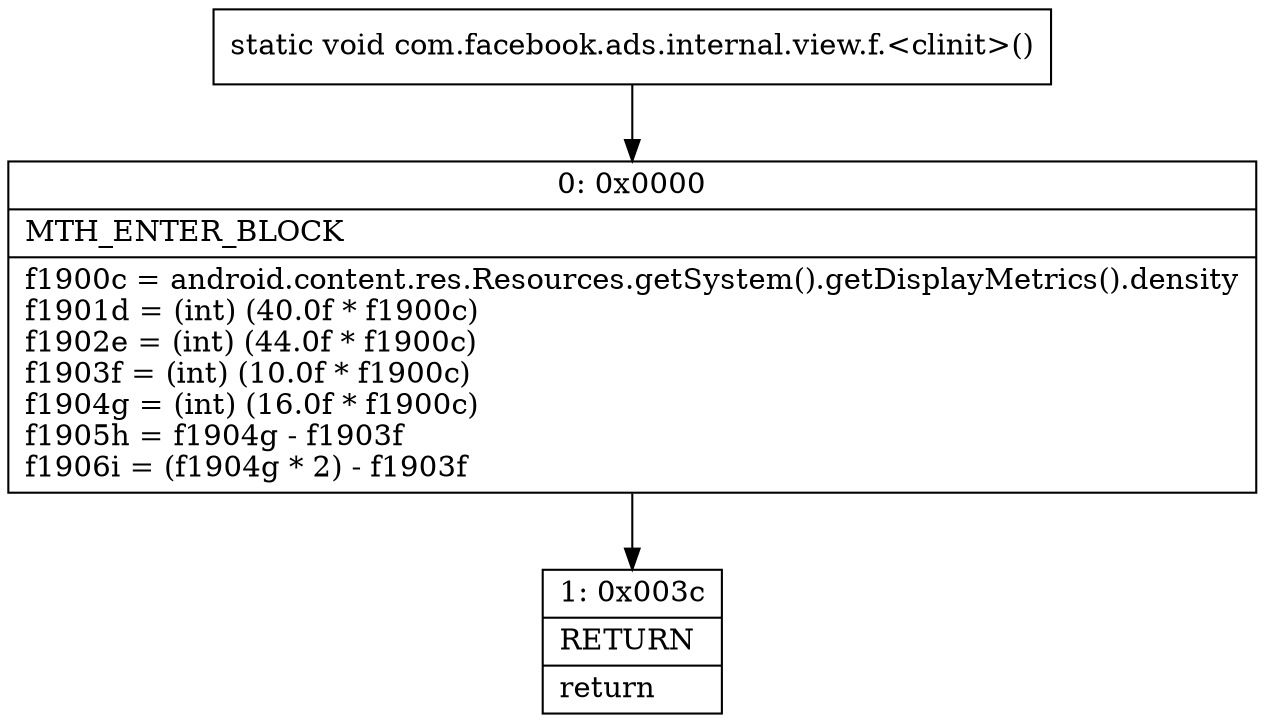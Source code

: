 digraph "CFG forcom.facebook.ads.internal.view.f.\<clinit\>()V" {
Node_0 [shape=record,label="{0\:\ 0x0000|MTH_ENTER_BLOCK\l|f1900c = android.content.res.Resources.getSystem().getDisplayMetrics().density\lf1901d = (int) (40.0f * f1900c)\lf1902e = (int) (44.0f * f1900c)\lf1903f = (int) (10.0f * f1900c)\lf1904g = (int) (16.0f * f1900c)\lf1905h = f1904g \- f1903f\lf1906i = (f1904g * 2) \- f1903f\l}"];
Node_1 [shape=record,label="{1\:\ 0x003c|RETURN\l|return\l}"];
MethodNode[shape=record,label="{static void com.facebook.ads.internal.view.f.\<clinit\>() }"];
MethodNode -> Node_0;
Node_0 -> Node_1;
}

